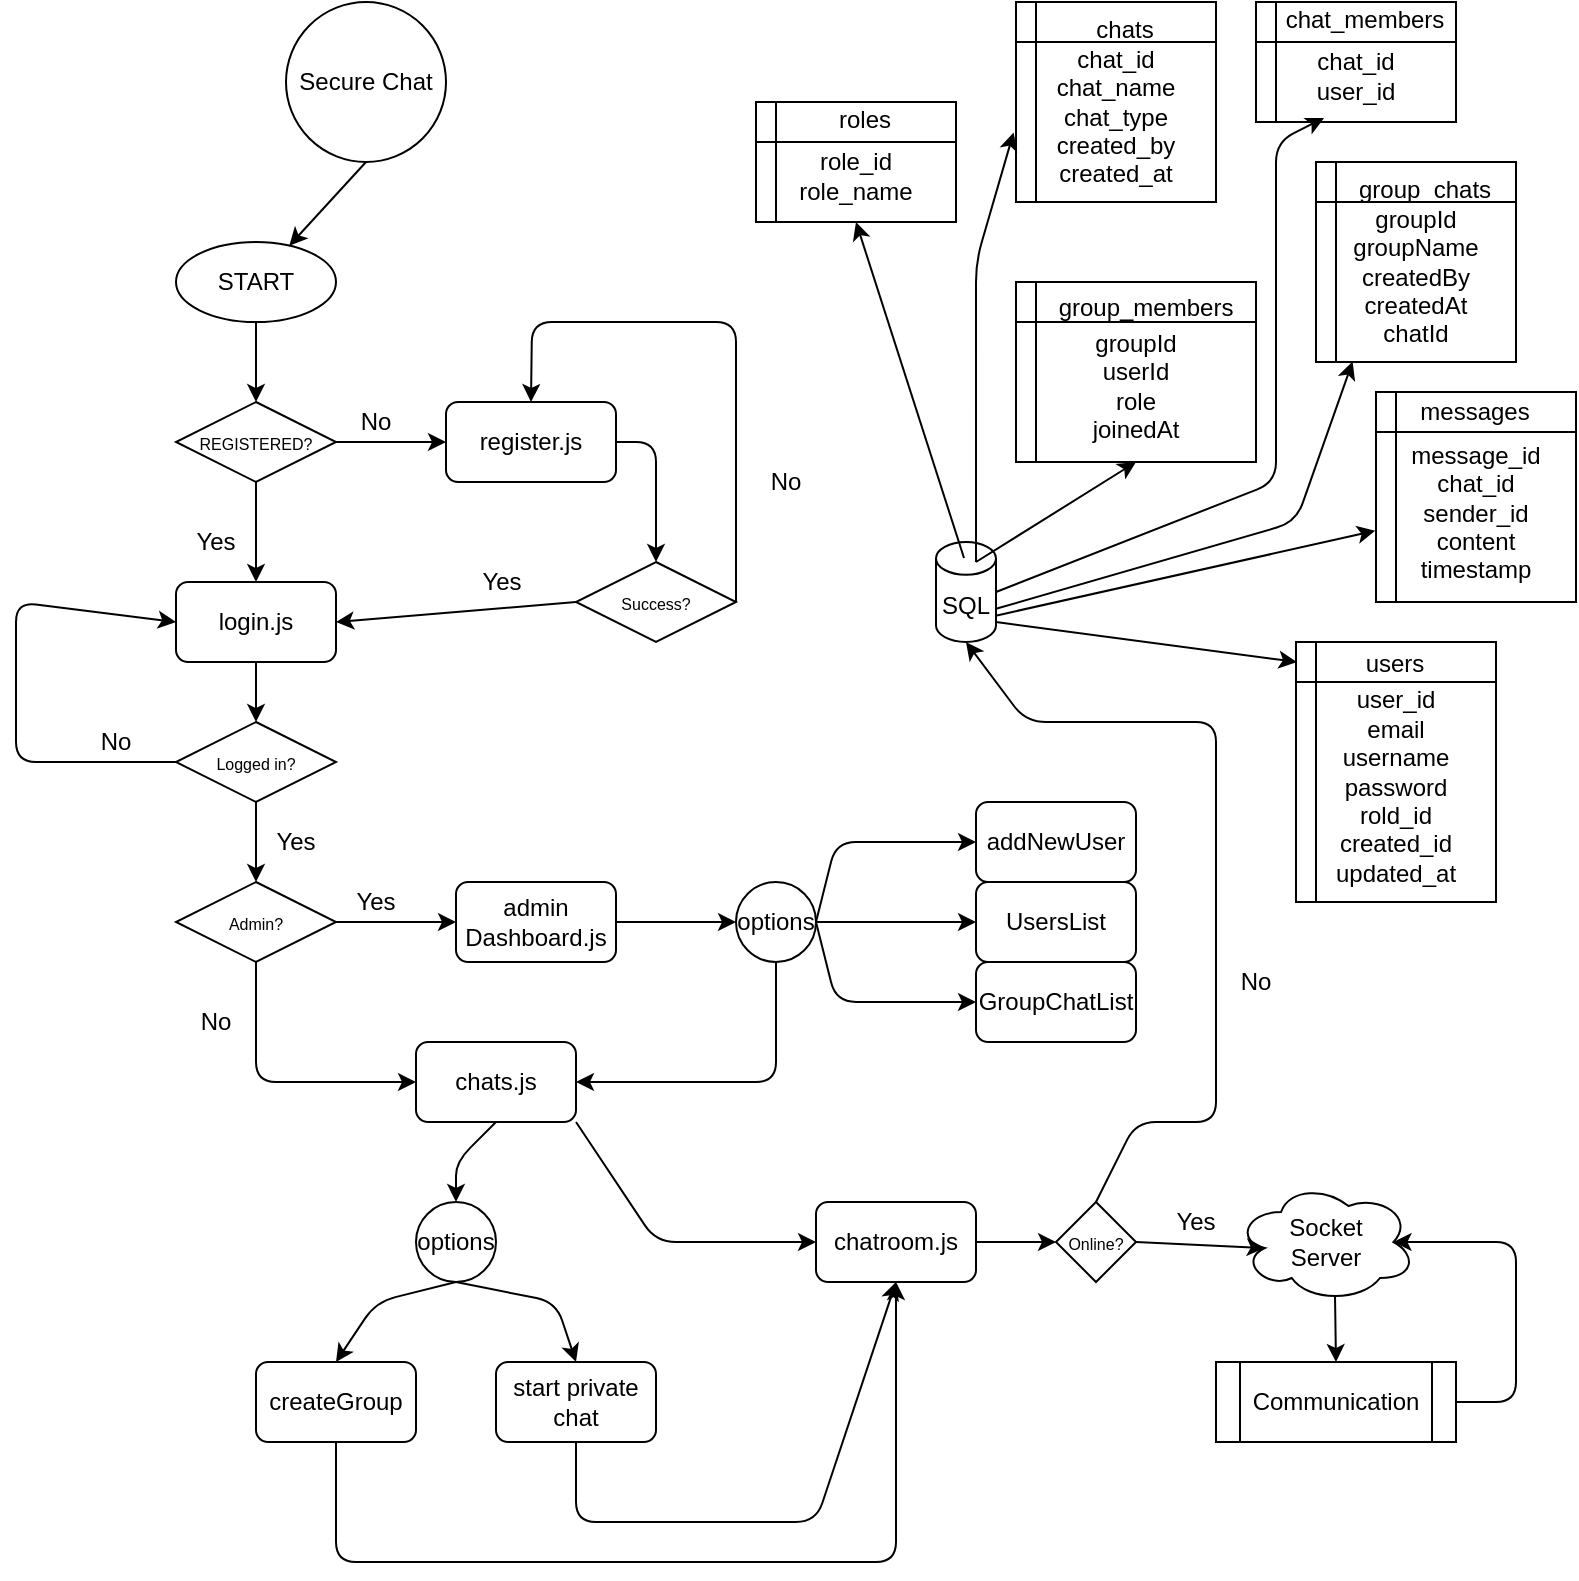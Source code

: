 <mxfile version="13.9.9" type="device"><diagram id="i1kSY2qQdtDIafNW7kZy" name="Page-1"><mxGraphModel dx="1237" dy="985" grid="1" gridSize="10" guides="1" tooltips="1" connect="1" arrows="1" fold="1" page="1" pageScale="1" pageWidth="850" pageHeight="1100" math="0" shadow="0"><root><mxCell id="0"/><mxCell id="1" parent="0"/><mxCell id="FGEFOGsOvFeg54sF_Xz9-1" value="Secure Chat" style="ellipse;whiteSpace=wrap;html=1;aspect=fixed;" vertex="1" parent="1"><mxGeometry x="175" y="40" width="80" height="80" as="geometry"/></mxCell><mxCell id="FGEFOGsOvFeg54sF_Xz9-2" value="" style="endArrow=classic;html=1;exitX=0.5;exitY=1;exitDx=0;exitDy=0;" edge="1" parent="1" source="FGEFOGsOvFeg54sF_Xz9-1" target="FGEFOGsOvFeg54sF_Xz9-3"><mxGeometry width="50" height="50" relative="1" as="geometry"><mxPoint x="160" y="330" as="sourcePoint"/><mxPoint x="160" y="160" as="targetPoint"/></mxGeometry></mxCell><mxCell id="FGEFOGsOvFeg54sF_Xz9-3" value="START" style="ellipse;whiteSpace=wrap;html=1;" vertex="1" parent="1"><mxGeometry x="120" y="160" width="80" height="40" as="geometry"/></mxCell><mxCell id="FGEFOGsOvFeg54sF_Xz9-4" value="&lt;span style=&quot;font-size: 8px&quot;&gt;REGISTERED?&lt;/span&gt;" style="rhombus;whiteSpace=wrap;html=1;" vertex="1" parent="1"><mxGeometry x="120" y="240" width="80" height="40" as="geometry"/></mxCell><mxCell id="FGEFOGsOvFeg54sF_Xz9-5" value="" style="endArrow=classic;html=1;exitX=0.5;exitY=1;exitDx=0;exitDy=0;entryX=0.5;entryY=0;entryDx=0;entryDy=0;" edge="1" parent="1" source="FGEFOGsOvFeg54sF_Xz9-3" target="FGEFOGsOvFeg54sF_Xz9-4"><mxGeometry width="50" height="50" relative="1" as="geometry"><mxPoint x="160" y="330" as="sourcePoint"/><mxPoint x="210" y="280" as="targetPoint"/></mxGeometry></mxCell><mxCell id="FGEFOGsOvFeg54sF_Xz9-6" value="" style="endArrow=classic;html=1;exitX=1;exitY=0.5;exitDx=0;exitDy=0;entryX=0;entryY=0.5;entryDx=0;entryDy=0;" edge="1" parent="1" source="FGEFOGsOvFeg54sF_Xz9-4" target="FGEFOGsOvFeg54sF_Xz9-7"><mxGeometry width="50" height="50" relative="1" as="geometry"><mxPoint x="160" y="330" as="sourcePoint"/><mxPoint x="240" y="260" as="targetPoint"/></mxGeometry></mxCell><mxCell id="FGEFOGsOvFeg54sF_Xz9-7" value="register.js" style="rounded=1;whiteSpace=wrap;html=1;" vertex="1" parent="1"><mxGeometry x="255" y="240" width="85" height="40" as="geometry"/></mxCell><mxCell id="FGEFOGsOvFeg54sF_Xz9-8" value="" style="endArrow=classic;html=1;exitX=0.5;exitY=1;exitDx=0;exitDy=0;entryX=0.5;entryY=0;entryDx=0;entryDy=0;" edge="1" parent="1" source="FGEFOGsOvFeg54sF_Xz9-4" target="FGEFOGsOvFeg54sF_Xz9-9"><mxGeometry width="50" height="50" relative="1" as="geometry"><mxPoint x="160" y="330" as="sourcePoint"/><mxPoint x="160" y="320" as="targetPoint"/></mxGeometry></mxCell><mxCell id="FGEFOGsOvFeg54sF_Xz9-9" value="login.js" style="rounded=1;whiteSpace=wrap;html=1;" vertex="1" parent="1"><mxGeometry x="120" y="330" width="80" height="40" as="geometry"/></mxCell><mxCell id="FGEFOGsOvFeg54sF_Xz9-10" value="&lt;font style=&quot;font-size: 8px&quot;&gt;Logged in?&lt;/font&gt;" style="rhombus;whiteSpace=wrap;html=1;" vertex="1" parent="1"><mxGeometry x="120" y="400" width="80" height="40" as="geometry"/></mxCell><mxCell id="FGEFOGsOvFeg54sF_Xz9-11" value="" style="endArrow=classic;html=1;exitX=0.5;exitY=1;exitDx=0;exitDy=0;entryX=0.5;entryY=0;entryDx=0;entryDy=0;" edge="1" parent="1" source="FGEFOGsOvFeg54sF_Xz9-9" target="FGEFOGsOvFeg54sF_Xz9-10"><mxGeometry width="50" height="50" relative="1" as="geometry"><mxPoint x="260" y="390" as="sourcePoint"/><mxPoint x="310" y="340" as="targetPoint"/></mxGeometry></mxCell><mxCell id="FGEFOGsOvFeg54sF_Xz9-12" value="" style="endArrow=classic;html=1;exitX=1;exitY=0.5;exitDx=0;exitDy=0;entryX=0.5;entryY=0;entryDx=0;entryDy=0;" edge="1" parent="1" source="FGEFOGsOvFeg54sF_Xz9-7" target="FGEFOGsOvFeg54sF_Xz9-13"><mxGeometry width="50" height="50" relative="1" as="geometry"><mxPoint x="380" y="400" as="sourcePoint"/><mxPoint x="430" y="350" as="targetPoint"/><Array as="points"><mxPoint x="360" y="260"/></Array></mxGeometry></mxCell><mxCell id="FGEFOGsOvFeg54sF_Xz9-13" value="&lt;span style=&quot;font-size: 8px&quot;&gt;Success?&lt;/span&gt;" style="rhombus;whiteSpace=wrap;html=1;" vertex="1" parent="1"><mxGeometry x="320" y="320" width="80" height="40" as="geometry"/></mxCell><mxCell id="FGEFOGsOvFeg54sF_Xz9-14" value="" style="endArrow=classic;html=1;exitX=1;exitY=0.5;exitDx=0;exitDy=0;entryX=0.5;entryY=0;entryDx=0;entryDy=0;" edge="1" parent="1" source="FGEFOGsOvFeg54sF_Xz9-13" target="FGEFOGsOvFeg54sF_Xz9-7"><mxGeometry width="50" height="50" relative="1" as="geometry"><mxPoint x="420" y="450" as="sourcePoint"/><mxPoint x="470" y="400" as="targetPoint"/><Array as="points"><mxPoint x="400" y="200"/><mxPoint x="298" y="200"/></Array></mxGeometry></mxCell><mxCell id="FGEFOGsOvFeg54sF_Xz9-15" value="" style="endArrow=classic;html=1;exitX=0;exitY=0.5;exitDx=0;exitDy=0;entryX=1;entryY=0.5;entryDx=0;entryDy=0;" edge="1" parent="1" source="FGEFOGsOvFeg54sF_Xz9-13" target="FGEFOGsOvFeg54sF_Xz9-9"><mxGeometry width="50" height="50" relative="1" as="geometry"><mxPoint x="240" y="365" as="sourcePoint"/><mxPoint x="290" y="315" as="targetPoint"/></mxGeometry></mxCell><mxCell id="FGEFOGsOvFeg54sF_Xz9-16" value="" style="endArrow=classic;html=1;exitX=0;exitY=0.5;exitDx=0;exitDy=0;entryX=0;entryY=0.5;entryDx=0;entryDy=0;" edge="1" parent="1" source="FGEFOGsOvFeg54sF_Xz9-10" target="FGEFOGsOvFeg54sF_Xz9-9"><mxGeometry width="50" height="50" relative="1" as="geometry"><mxPoint x="-40" y="390" as="sourcePoint"/><mxPoint x="10" y="340" as="targetPoint"/><Array as="points"><mxPoint x="40" y="420"/><mxPoint x="40" y="340"/></Array></mxGeometry></mxCell><mxCell id="FGEFOGsOvFeg54sF_Xz9-17" value="" style="endArrow=classic;html=1;exitX=0.5;exitY=1;exitDx=0;exitDy=0;entryX=0.5;entryY=0;entryDx=0;entryDy=0;" edge="1" parent="1" source="FGEFOGsOvFeg54sF_Xz9-10" target="FGEFOGsOvFeg54sF_Xz9-19"><mxGeometry width="50" height="50" relative="1" as="geometry"><mxPoint x="350" y="445" as="sourcePoint"/><mxPoint x="240" y="420" as="targetPoint"/></mxGeometry></mxCell><mxCell id="FGEFOGsOvFeg54sF_Xz9-18" value="chats.js" style="rounded=1;whiteSpace=wrap;html=1;" vertex="1" parent="1"><mxGeometry x="240" y="560" width="80" height="40" as="geometry"/></mxCell><mxCell id="FGEFOGsOvFeg54sF_Xz9-19" value="&lt;span style=&quot;font-size: 8px&quot;&gt;Admin?&lt;/span&gt;" style="rhombus;whiteSpace=wrap;html=1;" vertex="1" parent="1"><mxGeometry x="120" y="480" width="80" height="40" as="geometry"/></mxCell><mxCell id="FGEFOGsOvFeg54sF_Xz9-21" value="admin&lt;br&gt;Dashboard.js" style="rounded=1;whiteSpace=wrap;html=1;" vertex="1" parent="1"><mxGeometry x="260" y="480" width="80" height="40" as="geometry"/></mxCell><mxCell id="FGEFOGsOvFeg54sF_Xz9-22" value="" style="endArrow=classic;html=1;exitX=0.5;exitY=1;exitDx=0;exitDy=0;entryX=0;entryY=0.5;entryDx=0;entryDy=0;" edge="1" parent="1" source="FGEFOGsOvFeg54sF_Xz9-19" target="FGEFOGsOvFeg54sF_Xz9-18"><mxGeometry width="50" height="50" relative="1" as="geometry"><mxPoint x="200" y="580" as="sourcePoint"/><mxPoint x="250" y="530" as="targetPoint"/><Array as="points"><mxPoint x="160" y="580"/></Array></mxGeometry></mxCell><mxCell id="FGEFOGsOvFeg54sF_Xz9-23" value="" style="endArrow=classic;html=1;exitX=1;exitY=0.5;exitDx=0;exitDy=0;entryX=0;entryY=0.5;entryDx=0;entryDy=0;" edge="1" parent="1" source="FGEFOGsOvFeg54sF_Xz9-19" target="FGEFOGsOvFeg54sF_Xz9-21"><mxGeometry width="50" height="50" relative="1" as="geometry"><mxPoint x="310" y="560" as="sourcePoint"/><mxPoint x="360" y="510" as="targetPoint"/></mxGeometry></mxCell><mxCell id="FGEFOGsOvFeg54sF_Xz9-24" value="options" style="ellipse;whiteSpace=wrap;html=1;aspect=fixed;" vertex="1" parent="1"><mxGeometry x="400" y="480" width="40" height="40" as="geometry"/></mxCell><mxCell id="FGEFOGsOvFeg54sF_Xz9-25" value="" style="endArrow=classic;html=1;exitX=1;exitY=0.5;exitDx=0;exitDy=0;entryX=0;entryY=0.5;entryDx=0;entryDy=0;" edge="1" parent="1" source="FGEFOGsOvFeg54sF_Xz9-21" target="FGEFOGsOvFeg54sF_Xz9-24"><mxGeometry width="50" height="50" relative="1" as="geometry"><mxPoint x="400" y="520" as="sourcePoint"/><mxPoint x="450" y="470" as="targetPoint"/></mxGeometry></mxCell><mxCell id="FGEFOGsOvFeg54sF_Xz9-26" value="" style="endArrow=classic;html=1;exitX=0.5;exitY=1;exitDx=0;exitDy=0;entryX=1;entryY=0.5;entryDx=0;entryDy=0;" edge="1" parent="1" source="FGEFOGsOvFeg54sF_Xz9-24" target="FGEFOGsOvFeg54sF_Xz9-18"><mxGeometry width="50" height="50" relative="1" as="geometry"><mxPoint x="500" y="540" as="sourcePoint"/><mxPoint x="390" y="570" as="targetPoint"/><Array as="points"><mxPoint x="420" y="580"/></Array></mxGeometry></mxCell><mxCell id="FGEFOGsOvFeg54sF_Xz9-27" value="addNewUser" style="rounded=1;whiteSpace=wrap;html=1;" vertex="1" parent="1"><mxGeometry x="520" y="440" width="80" height="40" as="geometry"/></mxCell><mxCell id="FGEFOGsOvFeg54sF_Xz9-28" value="UsersList" style="rounded=1;whiteSpace=wrap;html=1;" vertex="1" parent="1"><mxGeometry x="520" y="480" width="80" height="40" as="geometry"/></mxCell><mxCell id="FGEFOGsOvFeg54sF_Xz9-29" value="GroupChatList" style="rounded=1;whiteSpace=wrap;html=1;" vertex="1" parent="1"><mxGeometry x="520" y="520" width="80" height="40" as="geometry"/></mxCell><mxCell id="FGEFOGsOvFeg54sF_Xz9-30" value="" style="endArrow=classic;html=1;exitX=1;exitY=0.5;exitDx=0;exitDy=0;entryX=0;entryY=0.5;entryDx=0;entryDy=0;" edge="1" parent="1" source="FGEFOGsOvFeg54sF_Xz9-24" target="FGEFOGsOvFeg54sF_Xz9-27"><mxGeometry width="50" height="50" relative="1" as="geometry"><mxPoint x="440" y="550" as="sourcePoint"/><mxPoint x="480" y="460" as="targetPoint"/><Array as="points"><mxPoint x="450" y="460"/></Array></mxGeometry></mxCell><mxCell id="FGEFOGsOvFeg54sF_Xz9-31" value="" style="endArrow=classic;html=1;exitX=1;exitY=0.5;exitDx=0;exitDy=0;entryX=0;entryY=0.5;entryDx=0;entryDy=0;" edge="1" parent="1" source="FGEFOGsOvFeg54sF_Xz9-24" target="FGEFOGsOvFeg54sF_Xz9-28"><mxGeometry width="50" height="50" relative="1" as="geometry"><mxPoint x="400" y="540" as="sourcePoint"/><mxPoint x="450" y="490" as="targetPoint"/></mxGeometry></mxCell><mxCell id="FGEFOGsOvFeg54sF_Xz9-32" value="" style="endArrow=classic;html=1;exitX=1;exitY=0.5;exitDx=0;exitDy=0;entryX=0;entryY=0.5;entryDx=0;entryDy=0;" edge="1" parent="1" source="FGEFOGsOvFeg54sF_Xz9-24" target="FGEFOGsOvFeg54sF_Xz9-29"><mxGeometry width="50" height="50" relative="1" as="geometry"><mxPoint x="490" y="650" as="sourcePoint"/><mxPoint x="540" y="600" as="targetPoint"/><Array as="points"><mxPoint x="450" y="540"/></Array></mxGeometry></mxCell><mxCell id="FGEFOGsOvFeg54sF_Xz9-34" value="chatroom.js" style="rounded=1;whiteSpace=wrap;html=1;" vertex="1" parent="1"><mxGeometry x="440" y="640" width="80" height="40" as="geometry"/></mxCell><mxCell id="FGEFOGsOvFeg54sF_Xz9-35" value="createGroup" style="rounded=1;whiteSpace=wrap;html=1;" vertex="1" parent="1"><mxGeometry x="160" y="720" width="80" height="40" as="geometry"/></mxCell><mxCell id="FGEFOGsOvFeg54sF_Xz9-36" value="start private chat" style="rounded=1;whiteSpace=wrap;html=1;" vertex="1" parent="1"><mxGeometry x="280" y="720" width="80" height="40" as="geometry"/></mxCell><mxCell id="FGEFOGsOvFeg54sF_Xz9-37" value="options" style="ellipse;whiteSpace=wrap;html=1;aspect=fixed;" vertex="1" parent="1"><mxGeometry x="240" y="640" width="40" height="40" as="geometry"/></mxCell><mxCell id="FGEFOGsOvFeg54sF_Xz9-38" value="" style="endArrow=classic;html=1;exitX=0.5;exitY=1;exitDx=0;exitDy=0;entryX=0.5;entryY=0;entryDx=0;entryDy=0;" edge="1" parent="1" source="FGEFOGsOvFeg54sF_Xz9-18" target="FGEFOGsOvFeg54sF_Xz9-37"><mxGeometry width="50" height="50" relative="1" as="geometry"><mxPoint x="460" y="640" as="sourcePoint"/><mxPoint x="510" y="590" as="targetPoint"/><Array as="points"><mxPoint x="260" y="620"/></Array></mxGeometry></mxCell><mxCell id="FGEFOGsOvFeg54sF_Xz9-39" value="" style="endArrow=classic;html=1;exitX=0.5;exitY=1;exitDx=0;exitDy=0;entryX=0.5;entryY=0;entryDx=0;entryDy=0;" edge="1" parent="1" source="FGEFOGsOvFeg54sF_Xz9-37" target="FGEFOGsOvFeg54sF_Xz9-35"><mxGeometry width="50" height="50" relative="1" as="geometry"><mxPoint x="520" y="730" as="sourcePoint"/><mxPoint x="570" y="680" as="targetPoint"/><Array as="points"><mxPoint x="220" y="690"/></Array></mxGeometry></mxCell><mxCell id="FGEFOGsOvFeg54sF_Xz9-40" value="" style="endArrow=classic;html=1;exitX=0.5;exitY=1;exitDx=0;exitDy=0;entryX=0.5;entryY=0;entryDx=0;entryDy=0;" edge="1" parent="1" source="FGEFOGsOvFeg54sF_Xz9-37" target="FGEFOGsOvFeg54sF_Xz9-36"><mxGeometry width="50" height="50" relative="1" as="geometry"><mxPoint x="520" y="730" as="sourcePoint"/><mxPoint x="570" y="680" as="targetPoint"/><Array as="points"><mxPoint x="310" y="690"/></Array></mxGeometry></mxCell><mxCell id="FGEFOGsOvFeg54sF_Xz9-41" value="" style="endArrow=classic;html=1;exitX=1;exitY=1;exitDx=0;exitDy=0;entryX=0;entryY=0.5;entryDx=0;entryDy=0;" edge="1" parent="1" source="FGEFOGsOvFeg54sF_Xz9-18" target="FGEFOGsOvFeg54sF_Xz9-34"><mxGeometry width="50" height="50" relative="1" as="geometry"><mxPoint x="520" y="730" as="sourcePoint"/><mxPoint x="570" y="680" as="targetPoint"/><Array as="points"><mxPoint x="360" y="660"/></Array></mxGeometry></mxCell><mxCell id="FGEFOGsOvFeg54sF_Xz9-42" value="Socket &lt;br&gt;Server" style="ellipse;shape=cloud;whiteSpace=wrap;html=1;" vertex="1" parent="1"><mxGeometry x="650" y="630" width="90" height="60" as="geometry"/></mxCell><mxCell id="FGEFOGsOvFeg54sF_Xz9-43" value="" style="endArrow=classic;html=1;exitX=1;exitY=0.5;exitDx=0;exitDy=0;entryX=0;entryY=0.5;entryDx=0;entryDy=0;" edge="1" parent="1" source="FGEFOGsOvFeg54sF_Xz9-34" target="FGEFOGsOvFeg54sF_Xz9-44"><mxGeometry width="50" height="50" relative="1" as="geometry"><mxPoint x="520" y="730" as="sourcePoint"/><mxPoint x="560" y="660" as="targetPoint"/></mxGeometry></mxCell><mxCell id="FGEFOGsOvFeg54sF_Xz9-44" value="&lt;span style=&quot;font-size: 8px&quot;&gt;Online?&lt;/span&gt;" style="rhombus;whiteSpace=wrap;html=1;" vertex="1" parent="1"><mxGeometry x="560" y="640" width="40" height="40" as="geometry"/></mxCell><mxCell id="FGEFOGsOvFeg54sF_Xz9-45" value="" style="endArrow=classic;html=1;exitX=1;exitY=0.5;exitDx=0;exitDy=0;entryX=0.16;entryY=0.55;entryDx=0;entryDy=0;entryPerimeter=0;" edge="1" parent="1" source="FGEFOGsOvFeg54sF_Xz9-44" target="FGEFOGsOvFeg54sF_Xz9-42"><mxGeometry width="50" height="50" relative="1" as="geometry"><mxPoint x="460" y="520" as="sourcePoint"/><mxPoint x="510" y="470" as="targetPoint"/></mxGeometry></mxCell><mxCell id="FGEFOGsOvFeg54sF_Xz9-46" value="" style="endArrow=classic;html=1;exitX=0.5;exitY=0;exitDx=0;exitDy=0;entryX=0.5;entryY=1;entryDx=0;entryDy=0;entryPerimeter=0;" edge="1" parent="1" source="FGEFOGsOvFeg54sF_Xz9-44" target="FGEFOGsOvFeg54sF_Xz9-47"><mxGeometry width="50" height="50" relative="1" as="geometry"><mxPoint x="620" y="800" as="sourcePoint"/><mxPoint x="580" y="720" as="targetPoint"/><Array as="points"><mxPoint x="600" y="600"/><mxPoint x="640" y="600"/><mxPoint x="640" y="400"/><mxPoint x="545" y="400"/></Array></mxGeometry></mxCell><mxCell id="FGEFOGsOvFeg54sF_Xz9-47" value="SQL" style="shape=cylinder3;whiteSpace=wrap;html=1;boundedLbl=1;backgroundOutline=1;size=8.2;" vertex="1" parent="1"><mxGeometry x="500" y="310" width="30" height="50" as="geometry"/></mxCell><mxCell id="FGEFOGsOvFeg54sF_Xz9-48" value="Communication" style="shape=process;whiteSpace=wrap;html=1;backgroundOutline=1;" vertex="1" parent="1"><mxGeometry x="640" y="720" width="120" height="40" as="geometry"/></mxCell><mxCell id="FGEFOGsOvFeg54sF_Xz9-49" value="" style="endArrow=classic;html=1;exitX=0.55;exitY=0.95;exitDx=0;exitDy=0;exitPerimeter=0;entryX=0.5;entryY=0;entryDx=0;entryDy=0;" edge="1" parent="1" source="FGEFOGsOvFeg54sF_Xz9-42" target="FGEFOGsOvFeg54sF_Xz9-48"><mxGeometry width="50" height="50" relative="1" as="geometry"><mxPoint x="540" y="620" as="sourcePoint"/><mxPoint x="590" y="570" as="targetPoint"/></mxGeometry></mxCell><mxCell id="FGEFOGsOvFeg54sF_Xz9-50" value="" style="endArrow=classic;html=1;exitX=1;exitY=0.5;exitDx=0;exitDy=0;entryX=0.875;entryY=0.5;entryDx=0;entryDy=0;entryPerimeter=0;" edge="1" parent="1" source="FGEFOGsOvFeg54sF_Xz9-48" target="FGEFOGsOvFeg54sF_Xz9-42"><mxGeometry width="50" height="50" relative="1" as="geometry"><mxPoint x="540" y="620" as="sourcePoint"/><mxPoint x="590" y="570" as="targetPoint"/><Array as="points"><mxPoint x="790" y="740"/><mxPoint x="790" y="660"/></Array></mxGeometry></mxCell><mxCell id="FGEFOGsOvFeg54sF_Xz9-51" value="Yes&lt;span style=&quot;color: rgba(0 , 0 , 0 , 0) ; font-family: monospace ; font-size: 0px&quot;&gt;%3CmxGraphModel%3E%3Croot%3E%3CmxCell%20id%3D%220%22%2F%3E%3CmxCell%20id%3D%221%22%20parent%3D%220%22%2F%3E%3CmxCell%20id%3D%222%22%20value%3D%22%26lt%3Bspan%20style%3D%26quot%3Bfont-size%3A%208px%26quot%3B%26gt%3BAdmin%3F%26lt%3B%2Fspan%26gt%3B%22%20style%3D%22rhombus%3BwhiteSpace%3Dwrap%3Bhtml%3D1%3B%22%20vertex%3D%221%22%20parent%3D%221%22%3E%3CmxGeometry%20x%3D%22120%22%20y%3D%22480%22%20width%3D%2280%22%20height%3D%2240%22%20as%3D%22geometry%22%2F%3E%3C%2FmxCell%3E%3C%2Froot%3E%3C%2FmxGraphModel%3E&lt;/span&gt;&lt;span style=&quot;color: rgba(0 , 0 , 0 , 0) ; font-family: monospace ; font-size: 0px&quot;&gt;%3CmxGraphModel%3E%3Croot%3E%3CmxCell%20id%3D%220%22%2F%3E%3CmxCell%20id%3D%221%22%20parent%3D%220%22%2F%3E%3CmxCell%20id%3D%222%22%20value%3D%22%26lt%3Bspan%20style%3D%26quot%3Bfont-size%3A%208px%26quot%3B%26gt%3BAdmin%3F%26lt%3B%2Fspan%26gt%3B%22%20style%3D%22rhombus%3BwhiteSpace%3Dwrap%3Bhtml%3D1%3B%22%20vertex%3D%221%22%20parent%3D%221%22%3E%3CmxGeometry%20x%3D%22120%22%20y%3D%22480%22%20width%3D%2280%22%20height%3D%2240%22%20as%3D%22geometry%22%2F%3E%3C%2FmxCell%3E%3C%2Froot%3E%3C%2FmxGraphModel%3E&lt;/span&gt;&lt;span style=&quot;color: rgba(0 , 0 , 0 , 0) ; font-family: monospace ; font-size: 0px&quot;&gt;%3CmxGraphModel%3E%3Croot%3E%3CmxCell%20id%3D%220%22%2F%3E%3CmxCell%20id%3D%221%22%20parent%3D%220%22%2F%3E%3CmxCell%20id%3D%222%22%20value%3D%22%26lt%3Bspan%20style%3D%26quot%3Bfont-size%3A%208px%26quot%3B%26gt%3BAdmin%3F%26lt%3B%2Fspan%26gt%3B%22%20style%3D%22rhombus%3BwhiteSpace%3Dwrap%3Bhtml%3D1%3B%22%20vertex%3D%221%22%20parent%3D%221%22%3E%3CmxGeometry%20x%3D%22120%22%20y%3D%22480%22%20width%3D%2280%22%20height%3D%2240%22%20as%3D%22geometry%22%2F%3E%3C%2FmxCell%3E%3C%2Froot%3E%3C%2FmxGraphModel%3E&lt;/span&gt;" style="text;html=1;strokeColor=none;fillColor=none;align=center;verticalAlign=middle;whiteSpace=wrap;rounded=0;" vertex="1" parent="1"><mxGeometry x="262.5" y="320" width="40" height="20" as="geometry"/></mxCell><mxCell id="FGEFOGsOvFeg54sF_Xz9-52" value="Yes&lt;span style=&quot;color: rgba(0 , 0 , 0 , 0) ; font-family: monospace ; font-size: 0px&quot;&gt;%3CmxGraphModel%3E%3Croot%3E%3CmxCell%20id%3D%220%22%2F%3E%3CmxCell%20id%3D%221%22%20parent%3D%220%22%2F%3E%3CmxCell%20id%3D%222%22%20value%3D%22%26lt%3Bspan%20style%3D%26quot%3Bfont-size%3A%208px%26quot%3B%26gt%3BAdmin%3F%26lt%3B%2Fspan%26gt%3B%22%20style%3D%22rhombus%3BwhiteSpace%3Dwrap%3Bhtml%3D1%3B%22%20vertex%3D%221%22%20parent%3D%221%22%3E%3CmxGeometry%20x%3D%22120%22%20y%3D%22480%22%20width%3D%2280%22%20height%3D%2240%22%20as%3D%22geometry%22%2F%3E%3C%2FmxCell%3E%3C%2Froot%3E%3C%2FmxGraphModel%3E&lt;/span&gt;&lt;span style=&quot;color: rgba(0 , 0 , 0 , 0) ; font-family: monospace ; font-size: 0px&quot;&gt;%3CmxGraphModel%3E%3Croot%3E%3CmxCell%20id%3D%220%22%2F%3E%3CmxCell%20id%3D%221%22%20parent%3D%220%22%2F%3E%3CmxCell%20id%3D%222%22%20value%3D%22%26lt%3Bspan%20style%3D%26quot%3Bfont-size%3A%208px%26quot%3B%26gt%3BAdmin%3F%26lt%3B%2Fspan%26gt%3B%22%20style%3D%22rhombus%3BwhiteSpace%3Dwrap%3Bhtml%3D1%3B%22%20vertex%3D%221%22%20parent%3D%221%22%3E%3CmxGeometry%20x%3D%22120%22%20y%3D%22480%22%20width%3D%2280%22%20height%3D%2240%22%20as%3D%22geometry%22%2F%3E%3C%2FmxCell%3E%3C%2Froot%3E%3C%2FmxGraphModel%3E&lt;/span&gt;&lt;span style=&quot;color: rgba(0 , 0 , 0 , 0) ; font-family: monospace ; font-size: 0px&quot;&gt;%3CmxGraphModel%3E%3Croot%3E%3CmxCell%20id%3D%220%22%2F%3E%3CmxCell%20id%3D%221%22%20parent%3D%220%22%2F%3E%3CmxCell%20id%3D%222%22%20value%3D%22%26lt%3Bspan%20style%3D%26quot%3Bfont-size%3A%208px%26quot%3B%26gt%3BAdmin%3F%26lt%3B%2Fspan%26gt%3B%22%20style%3D%22rhombus%3BwhiteSpace%3Dwrap%3Bhtml%3D1%3B%22%20vertex%3D%221%22%20parent%3D%221%22%3E%3CmxGeometry%20x%3D%22120%22%20y%3D%22480%22%20width%3D%2280%22%20height%3D%2240%22%20as%3D%22geometry%22%2F%3E%3C%2FmxCell%3E%3C%2Froot%3E%3C%2FmxGraphModel%3E&lt;/span&gt;" style="text;html=1;strokeColor=none;fillColor=none;align=center;verticalAlign=middle;whiteSpace=wrap;rounded=0;" vertex="1" parent="1"><mxGeometry x="610" y="640" width="40" height="20" as="geometry"/></mxCell><mxCell id="FGEFOGsOvFeg54sF_Xz9-53" value="Yes&lt;span style=&quot;color: rgba(0 , 0 , 0 , 0) ; font-family: monospace ; font-size: 0px&quot;&gt;%3CmxGraphModel%3E%3Croot%3E%3CmxCell%20id%3D%220%22%2F%3E%3CmxCell%20id%3D%221%22%20parent%3D%220%22%2F%3E%3CmxCell%20id%3D%222%22%20value%3D%22%26lt%3Bspan%20style%3D%26quot%3Bfont-size%3A%208px%26quot%3B%26gt%3BAdmin%3F%26lt%3B%2Fspan%26gt%3B%22%20style%3D%22rhombus%3BwhiteSpace%3Dwrap%3Bhtml%3D1%3B%22%20vertex%3D%221%22%20parent%3D%221%22%3E%3CmxGeometry%20x%3D%22120%22%20y%3D%22480%22%20width%3D%2280%22%20height%3D%2240%22%20as%3D%22geometry%22%2F%3E%3C%2FmxCell%3E%3C%2Froot%3E%3C%2FmxGraphModel%3E&lt;/span&gt;&lt;span style=&quot;color: rgba(0 , 0 , 0 , 0) ; font-family: monospace ; font-size: 0px&quot;&gt;%3CmxGraphModel%3E%3Croot%3E%3CmxCell%20id%3D%220%22%2F%3E%3CmxCell%20id%3D%221%22%20parent%3D%220%22%2F%3E%3CmxCell%20id%3D%222%22%20value%3D%22%26lt%3Bspan%20style%3D%26quot%3Bfont-size%3A%208px%26quot%3B%26gt%3BAdmin%3F%26lt%3B%2Fspan%26gt%3B%22%20style%3D%22rhombus%3BwhiteSpace%3Dwrap%3Bhtml%3D1%3B%22%20vertex%3D%221%22%20parent%3D%221%22%3E%3CmxGeometry%20x%3D%22120%22%20y%3D%22480%22%20width%3D%2280%22%20height%3D%2240%22%20as%3D%22geometry%22%2F%3E%3C%2FmxCell%3E%3C%2Froot%3E%3C%2FmxGraphModel%3E&lt;/span&gt;&lt;span style=&quot;color: rgba(0 , 0 , 0 , 0) ; font-family: monospace ; font-size: 0px&quot;&gt;%3CmxGraphModel%3E%3Croot%3E%3CmxCell%20id%3D%220%22%2F%3E%3CmxCell%20id%3D%221%22%20parent%3D%220%22%2F%3E%3CmxCell%20id%3D%222%22%20value%3D%22%26lt%3Bspan%20style%3D%26quot%3Bfont-size%3A%208px%26quot%3B%26gt%3BAdmin%3F%26lt%3B%2Fspan%26gt%3B%22%20style%3D%22rhombus%3BwhiteSpace%3Dwrap%3Bhtml%3D1%3B%22%20vertex%3D%221%22%20parent%3D%221%22%3E%3CmxGeometry%20x%3D%22120%22%20y%3D%22480%22%20width%3D%2280%22%20height%3D%2240%22%20as%3D%22geometry%22%2F%3E%3C%2FmxCell%3E%3C%2Froot%3E%3C%2FmxGraphModel%3E&lt;/span&gt;" style="text;html=1;strokeColor=none;fillColor=none;align=center;verticalAlign=middle;whiteSpace=wrap;rounded=0;" vertex="1" parent="1"><mxGeometry x="200" y="480" width="40" height="20" as="geometry"/></mxCell><mxCell id="FGEFOGsOvFeg54sF_Xz9-54" value="Yes&lt;span style=&quot;color: rgba(0 , 0 , 0 , 0) ; font-family: monospace ; font-size: 0px&quot;&gt;%3CmxGraphModel%3E%3Croot%3E%3CmxCell%20id%3D%220%22%2F%3E%3CmxCell%20id%3D%221%22%20parent%3D%220%22%2F%3E%3CmxCell%20id%3D%222%22%20value%3D%22%26lt%3Bspan%20style%3D%26quot%3Bfont-size%3A%208px%26quot%3B%26gt%3BAdmin%3F%26lt%3B%2Fspan%26gt%3B%22%20style%3D%22rhombus%3BwhiteSpace%3Dwrap%3Bhtml%3D1%3B%22%20vertex%3D%221%22%20parent%3D%221%22%3E%3CmxGeometry%20x%3D%22120%22%20y%3D%22480%22%20width%3D%2280%22%20height%3D%2240%22%20as%3D%22geometry%22%2F%3E%3C%2FmxCell%3E%3C%2Froot%3E%3C%2FmxGraphModel%3E&lt;/span&gt;&lt;span style=&quot;color: rgba(0 , 0 , 0 , 0) ; font-family: monospace ; font-size: 0px&quot;&gt;%3CmxGraphModel%3E%3Croot%3E%3CmxCell%20id%3D%220%22%2F%3E%3CmxCell%20id%3D%221%22%20parent%3D%220%22%2F%3E%3CmxCell%20id%3D%222%22%20value%3D%22%26lt%3Bspan%20style%3D%26quot%3Bfont-size%3A%208px%26quot%3B%26gt%3BAdmin%3F%26lt%3B%2Fspan%26gt%3B%22%20style%3D%22rhombus%3BwhiteSpace%3Dwrap%3Bhtml%3D1%3B%22%20vertex%3D%221%22%20parent%3D%221%22%3E%3CmxGeometry%20x%3D%22120%22%20y%3D%22480%22%20width%3D%2280%22%20height%3D%2240%22%20as%3D%22geometry%22%2F%3E%3C%2FmxCell%3E%3C%2Froot%3E%3C%2FmxGraphModel%3E&lt;/span&gt;&lt;span style=&quot;color: rgba(0 , 0 , 0 , 0) ; font-family: monospace ; font-size: 0px&quot;&gt;%3CmxGraphModel%3E%3Croot%3E%3CmxCell%20id%3D%220%22%2F%3E%3CmxCell%20id%3D%221%22%20parent%3D%220%22%2F%3E%3CmxCell%20id%3D%222%22%20value%3D%22%26lt%3Bspan%20style%3D%26quot%3Bfont-size%3A%208px%26quot%3B%26gt%3BAdmin%3F%26lt%3B%2Fspan%26gt%3B%22%20style%3D%22rhombus%3BwhiteSpace%3Dwrap%3Bhtml%3D1%3B%22%20vertex%3D%221%22%20parent%3D%221%22%3E%3CmxGeometry%20x%3D%22120%22%20y%3D%22480%22%20width%3D%2280%22%20height%3D%2240%22%20as%3D%22geometry%22%2F%3E%3C%2FmxCell%3E%3C%2Froot%3E%3C%2FmxGraphModel%3E&lt;/span&gt;" style="text;html=1;strokeColor=none;fillColor=none;align=center;verticalAlign=middle;whiteSpace=wrap;rounded=0;" vertex="1" parent="1"><mxGeometry x="160" y="450" width="40" height="20" as="geometry"/></mxCell><mxCell id="FGEFOGsOvFeg54sF_Xz9-55" value="Yes&lt;span style=&quot;color: rgba(0 , 0 , 0 , 0) ; font-family: monospace ; font-size: 0px&quot;&gt;%3CmxGraphModel%3E%3Croot%3E%3CmxCell%20id%3D%220%22%2F%3E%3CmxCell%20id%3D%221%22%20parent%3D%220%22%2F%3E%3CmxCell%20id%3D%222%22%20value%3D%22%26lt%3Bspan%20style%3D%26quot%3Bfont-size%3A%208px%26quot%3B%26gt%3BAdmin%3F%26lt%3B%2Fspan%26gt%3B%22%20style%3D%22rhombus%3BwhiteSpace%3Dwrap%3Bhtml%3D1%3B%22%20vertex%3D%221%22%20parent%3D%221%22%3E%3CmxGeometry%20x%3D%22120%22%20y%3D%22480%22%20width%3D%2280%22%20height%3D%2240%22%20as%3D%22geometry%22%2F%3E%3C%2FmxCell%3E%3C%2Froot%3E%3C%2FmxGraphModel%3E&lt;/span&gt;&lt;span style=&quot;color: rgba(0 , 0 , 0 , 0) ; font-family: monospace ; font-size: 0px&quot;&gt;%3CmxGraphModel%3E%3Croot%3E%3CmxCell%20id%3D%220%22%2F%3E%3CmxCell%20id%3D%221%22%20parent%3D%220%22%2F%3E%3CmxCell%20id%3D%222%22%20value%3D%22%26lt%3Bspan%20style%3D%26quot%3Bfont-size%3A%208px%26quot%3B%26gt%3BAdmin%3F%26lt%3B%2Fspan%26gt%3B%22%20style%3D%22rhombus%3BwhiteSpace%3Dwrap%3Bhtml%3D1%3B%22%20vertex%3D%221%22%20parent%3D%221%22%3E%3CmxGeometry%20x%3D%22120%22%20y%3D%22480%22%20width%3D%2280%22%20height%3D%2240%22%20as%3D%22geometry%22%2F%3E%3C%2FmxCell%3E%3C%2Froot%3E%3C%2FmxGraphModel%3E&lt;/span&gt;&lt;span style=&quot;color: rgba(0 , 0 , 0 , 0) ; font-family: monospace ; font-size: 0px&quot;&gt;%3CmxGraphModel%3E%3Croot%3E%3CmxCell%20id%3D%220%22%2F%3E%3CmxCell%20id%3D%221%22%20parent%3D%220%22%2F%3E%3CmxCell%20id%3D%222%22%20value%3D%22%26lt%3Bspan%20style%3D%26quot%3Bfont-size%3A%208px%26quot%3B%26gt%3BAdmin%3F%26lt%3B%2Fspan%26gt%3B%22%20style%3D%22rhombus%3BwhiteSpace%3Dwrap%3Bhtml%3D1%3B%22%20vertex%3D%221%22%20parent%3D%221%22%3E%3CmxGeometry%20x%3D%22120%22%20y%3D%22480%22%20width%3D%2280%22%20height%3D%2240%22%20as%3D%22geometry%22%2F%3E%3C%2FmxCell%3E%3C%2Froot%3E%3C%2FmxGraphModel%3E&lt;/span&gt;" style="text;html=1;strokeColor=none;fillColor=none;align=center;verticalAlign=middle;whiteSpace=wrap;rounded=0;" vertex="1" parent="1"><mxGeometry x="120" y="300" width="40" height="20" as="geometry"/></mxCell><mxCell id="FGEFOGsOvFeg54sF_Xz9-56" value="No" style="text;html=1;strokeColor=none;fillColor=none;align=center;verticalAlign=middle;whiteSpace=wrap;rounded=0;" vertex="1" parent="1"><mxGeometry x="405" y="270" width="40" height="20" as="geometry"/></mxCell><mxCell id="FGEFOGsOvFeg54sF_Xz9-59" value="No" style="text;html=1;strokeColor=none;fillColor=none;align=center;verticalAlign=middle;whiteSpace=wrap;rounded=0;" vertex="1" parent="1"><mxGeometry x="640" y="520" width="40" height="20" as="geometry"/></mxCell><mxCell id="FGEFOGsOvFeg54sF_Xz9-60" value="No" style="text;html=1;strokeColor=none;fillColor=none;align=center;verticalAlign=middle;whiteSpace=wrap;rounded=0;" vertex="1" parent="1"><mxGeometry x="120" y="540" width="40" height="20" as="geometry"/></mxCell><mxCell id="FGEFOGsOvFeg54sF_Xz9-61" value="No" style="text;html=1;strokeColor=none;fillColor=none;align=center;verticalAlign=middle;whiteSpace=wrap;rounded=0;" vertex="1" parent="1"><mxGeometry x="200" y="240" width="40" height="20" as="geometry"/></mxCell><mxCell id="FGEFOGsOvFeg54sF_Xz9-62" value="No" style="text;html=1;strokeColor=none;fillColor=none;align=center;verticalAlign=middle;whiteSpace=wrap;rounded=0;" vertex="1" parent="1"><mxGeometry x="70" y="400" width="40" height="20" as="geometry"/></mxCell><mxCell id="FGEFOGsOvFeg54sF_Xz9-64" value="" style="endArrow=classic;html=1;entryX=0.5;entryY=1;entryDx=0;entryDy=0;exitX=0.5;exitY=1;exitDx=0;exitDy=0;" edge="1" parent="1" source="FGEFOGsOvFeg54sF_Xz9-36" target="FGEFOGsOvFeg54sF_Xz9-34"><mxGeometry width="50" height="50" relative="1" as="geometry"><mxPoint x="410" y="765" as="sourcePoint"/><mxPoint x="460" y="715" as="targetPoint"/><Array as="points"><mxPoint x="320" y="800"/><mxPoint x="440" y="800"/></Array></mxGeometry></mxCell><mxCell id="FGEFOGsOvFeg54sF_Xz9-65" value="" style="endArrow=classic;html=1;exitX=0.5;exitY=1;exitDx=0;exitDy=0;entryX=0.5;entryY=1;entryDx=0;entryDy=0;" edge="1" parent="1" source="FGEFOGsOvFeg54sF_Xz9-35" target="FGEFOGsOvFeg54sF_Xz9-34"><mxGeometry width="50" height="50" relative="1" as="geometry"><mxPoint x="320" y="840" as="sourcePoint"/><mxPoint x="370" y="790" as="targetPoint"/><Array as="points"><mxPoint x="200" y="820"/><mxPoint x="480" y="820"/></Array></mxGeometry></mxCell><mxCell id="FGEFOGsOvFeg54sF_Xz9-68" value="" style="group" vertex="1" connectable="0" parent="1"><mxGeometry x="660" y="40" width="100" height="60" as="geometry"/></mxCell><mxCell id="FGEFOGsOvFeg54sF_Xz9-66" value="&lt;br&gt;chat_id&lt;br&gt;user_id" style="shape=internalStorage;whiteSpace=wrap;html=1;backgroundOutline=1;dx=10;dy=20;" vertex="1" parent="FGEFOGsOvFeg54sF_Xz9-68"><mxGeometry width="100" height="60" as="geometry"/></mxCell><mxCell id="FGEFOGsOvFeg54sF_Xz9-67" value="chat_members" style="text;html=1;strokeColor=none;fillColor=none;align=center;verticalAlign=middle;whiteSpace=wrap;rounded=0;" vertex="1" parent="FGEFOGsOvFeg54sF_Xz9-68"><mxGeometry x="37.5" width="33.333" height="17.143" as="geometry"/></mxCell><mxCell id="FGEFOGsOvFeg54sF_Xz9-69" value="" style="group" vertex="1" connectable="0" parent="1"><mxGeometry x="540" y="40" width="100" height="100" as="geometry"/></mxCell><mxCell id="FGEFOGsOvFeg54sF_Xz9-70" value="&lt;br&gt;chat_id&lt;br&gt;chat_name&lt;br&gt;chat_type&lt;br&gt;created_by&lt;br&gt;created_at" style="shape=internalStorage;whiteSpace=wrap;html=1;backgroundOutline=1;dx=10;dy=20;" vertex="1" parent="FGEFOGsOvFeg54sF_Xz9-69"><mxGeometry width="100" height="100" as="geometry"/></mxCell><mxCell id="FGEFOGsOvFeg54sF_Xz9-71" value="chats" style="text;html=1;strokeColor=none;fillColor=none;align=center;verticalAlign=middle;whiteSpace=wrap;rounded=0;" vertex="1" parent="FGEFOGsOvFeg54sF_Xz9-69"><mxGeometry x="37.5" width="33.333" height="28.571" as="geometry"/></mxCell><mxCell id="FGEFOGsOvFeg54sF_Xz9-72" value="" style="group" vertex="1" connectable="0" parent="1"><mxGeometry x="690" y="120" width="100" height="100" as="geometry"/></mxCell><mxCell id="FGEFOGsOvFeg54sF_Xz9-73" value="&lt;br&gt;groupId&lt;br&gt;groupName&lt;br&gt;createdBy&lt;br&gt;createdAt&lt;br&gt;chatId" style="shape=internalStorage;whiteSpace=wrap;html=1;backgroundOutline=1;dx=10;dy=20;" vertex="1" parent="FGEFOGsOvFeg54sF_Xz9-72"><mxGeometry width="100" height="100.0" as="geometry"/></mxCell><mxCell id="FGEFOGsOvFeg54sF_Xz9-74" value="group_chats" style="text;html=1;strokeColor=none;fillColor=none;align=center;verticalAlign=middle;whiteSpace=wrap;rounded=0;" vertex="1" parent="FGEFOGsOvFeg54sF_Xz9-72"><mxGeometry x="37.5" width="33.333" height="28.571" as="geometry"/></mxCell><mxCell id="FGEFOGsOvFeg54sF_Xz9-75" value="" style="group" vertex="1" connectable="0" parent="1"><mxGeometry x="540" y="180" width="120" height="90" as="geometry"/></mxCell><mxCell id="FGEFOGsOvFeg54sF_Xz9-76" value="&lt;br&gt;groupId&lt;br&gt;userId&lt;br&gt;role&lt;br&gt;joinedAt" style="shape=internalStorage;whiteSpace=wrap;html=1;backgroundOutline=1;dx=10;dy=20;" vertex="1" parent="FGEFOGsOvFeg54sF_Xz9-75"><mxGeometry width="120" height="90" as="geometry"/></mxCell><mxCell id="FGEFOGsOvFeg54sF_Xz9-77" value="group_members" style="text;html=1;strokeColor=none;fillColor=none;align=center;verticalAlign=middle;whiteSpace=wrap;rounded=0;" vertex="1" parent="FGEFOGsOvFeg54sF_Xz9-75"><mxGeometry x="45" width="40" height="25.714" as="geometry"/></mxCell><mxCell id="FGEFOGsOvFeg54sF_Xz9-78" value="" style="group" vertex="1" connectable="0" parent="1"><mxGeometry x="720" y="235" width="100" height="105" as="geometry"/></mxCell><mxCell id="FGEFOGsOvFeg54sF_Xz9-79" value="&lt;br&gt;message_id&lt;br&gt;chat_id&lt;br&gt;sender_id&lt;br&gt;content&lt;br&gt;timestamp" style="shape=internalStorage;whiteSpace=wrap;html=1;backgroundOutline=1;dx=10;dy=20;" vertex="1" parent="FGEFOGsOvFeg54sF_Xz9-78"><mxGeometry width="100" height="105.0" as="geometry"/></mxCell><mxCell id="FGEFOGsOvFeg54sF_Xz9-80" value="messages" style="text;html=1;strokeColor=none;fillColor=none;align=center;verticalAlign=middle;whiteSpace=wrap;rounded=0;" vertex="1" parent="FGEFOGsOvFeg54sF_Xz9-78"><mxGeometry x="33.33" y="-5" width="33.333" height="30.0" as="geometry"/></mxCell><mxCell id="FGEFOGsOvFeg54sF_Xz9-84" value="" style="group" vertex="1" connectable="0" parent="1"><mxGeometry x="410" y="90" width="100" height="60" as="geometry"/></mxCell><mxCell id="FGEFOGsOvFeg54sF_Xz9-85" value="&lt;br&gt;role_id&lt;br&gt;role_name" style="shape=internalStorage;whiteSpace=wrap;html=1;backgroundOutline=1;dx=10;dy=20;" vertex="1" parent="FGEFOGsOvFeg54sF_Xz9-84"><mxGeometry width="100" height="60" as="geometry"/></mxCell><mxCell id="FGEFOGsOvFeg54sF_Xz9-86" value="roles" style="text;html=1;strokeColor=none;fillColor=none;align=center;verticalAlign=middle;whiteSpace=wrap;rounded=0;" vertex="1" parent="FGEFOGsOvFeg54sF_Xz9-84"><mxGeometry x="37.5" width="33.333" height="17.143" as="geometry"/></mxCell><mxCell id="FGEFOGsOvFeg54sF_Xz9-87" value="" style="group" vertex="1" connectable="0" parent="1"><mxGeometry x="680" y="360" width="100" height="150" as="geometry"/></mxCell><mxCell id="FGEFOGsOvFeg54sF_Xz9-88" value="&lt;br&gt;user_id&lt;br&gt;email&lt;br&gt;username&lt;br&gt;password&lt;br&gt;rold_id&lt;br&gt;created_id&lt;br&gt;updated_at" style="shape=internalStorage;whiteSpace=wrap;html=1;backgroundOutline=1;dx=10;dy=20;" vertex="1" parent="FGEFOGsOvFeg54sF_Xz9-87"><mxGeometry width="100" height="130" as="geometry"/></mxCell><mxCell id="FGEFOGsOvFeg54sF_Xz9-89" value="users" style="text;html=1;strokeColor=none;fillColor=none;align=center;verticalAlign=middle;whiteSpace=wrap;rounded=0;" vertex="1" parent="FGEFOGsOvFeg54sF_Xz9-87"><mxGeometry x="33.33" y="-10" width="33.333" height="42.857" as="geometry"/></mxCell><mxCell id="FGEFOGsOvFeg54sF_Xz9-91" value="" style="endArrow=classic;html=1;exitX=0.467;exitY=0.16;exitDx=0;exitDy=0;exitPerimeter=0;entryX=0.5;entryY=1;entryDx=0;entryDy=0;" edge="1" parent="1" source="FGEFOGsOvFeg54sF_Xz9-47" target="FGEFOGsOvFeg54sF_Xz9-85"><mxGeometry width="50" height="50" relative="1" as="geometry"><mxPoint x="630" y="380" as="sourcePoint"/><mxPoint x="680" y="330" as="targetPoint"/></mxGeometry></mxCell><mxCell id="FGEFOGsOvFeg54sF_Xz9-92" value="" style="endArrow=classic;html=1;exitX=0.667;exitY=0.2;exitDx=0;exitDy=0;exitPerimeter=0;entryX=-0.012;entryY=0.652;entryDx=0;entryDy=0;entryPerimeter=0;" edge="1" parent="1" source="FGEFOGsOvFeg54sF_Xz9-47" target="FGEFOGsOvFeg54sF_Xz9-70"><mxGeometry width="50" height="50" relative="1" as="geometry"><mxPoint x="630" y="380" as="sourcePoint"/><mxPoint x="680" y="330" as="targetPoint"/><Array as="points"><mxPoint x="520" y="170"/></Array></mxGeometry></mxCell><mxCell id="FGEFOGsOvFeg54sF_Xz9-93" value="" style="endArrow=classic;html=1;entryX=0.5;entryY=1;entryDx=0;entryDy=0;" edge="1" parent="1" target="FGEFOGsOvFeg54sF_Xz9-76"><mxGeometry width="50" height="50" relative="1" as="geometry"><mxPoint x="520" y="320" as="sourcePoint"/><mxPoint x="680" y="330" as="targetPoint"/></mxGeometry></mxCell><mxCell id="FGEFOGsOvFeg54sF_Xz9-94" value="" style="endArrow=classic;html=1;exitX=1;exitY=0.5;exitDx=0;exitDy=0;exitPerimeter=0;entryX=0.34;entryY=0.967;entryDx=0;entryDy=0;entryPerimeter=0;" edge="1" parent="1" source="FGEFOGsOvFeg54sF_Xz9-47" target="FGEFOGsOvFeg54sF_Xz9-66"><mxGeometry width="50" height="50" relative="1" as="geometry"><mxPoint x="630" y="380" as="sourcePoint"/><mxPoint x="680" y="330" as="targetPoint"/><Array as="points"><mxPoint x="670" y="280"/><mxPoint x="670" y="110"/></Array></mxGeometry></mxCell><mxCell id="FGEFOGsOvFeg54sF_Xz9-95" value="" style="endArrow=classic;html=1;exitX=1;exitY=0;exitDx=0;exitDy=33.4;exitPerimeter=0;entryX=0.183;entryY=0.998;entryDx=0;entryDy=0;entryPerimeter=0;" edge="1" parent="1" source="FGEFOGsOvFeg54sF_Xz9-47" target="FGEFOGsOvFeg54sF_Xz9-73"><mxGeometry width="50" height="50" relative="1" as="geometry"><mxPoint x="530" y="300" as="sourcePoint"/><mxPoint x="580" y="250" as="targetPoint"/><Array as="points"><mxPoint x="680" y="300"/></Array></mxGeometry></mxCell><mxCell id="FGEFOGsOvFeg54sF_Xz9-96" value="" style="endArrow=classic;html=1;exitX=1.015;exitY=0.734;exitDx=0;exitDy=0;exitPerimeter=0;entryX=-0.004;entryY=0.661;entryDx=0;entryDy=0;entryPerimeter=0;" edge="1" parent="1" source="FGEFOGsOvFeg54sF_Xz9-47" target="FGEFOGsOvFeg54sF_Xz9-79"><mxGeometry width="50" height="50" relative="1" as="geometry"><mxPoint x="570" y="300" as="sourcePoint"/><mxPoint x="620" y="250" as="targetPoint"/></mxGeometry></mxCell><mxCell id="FGEFOGsOvFeg54sF_Xz9-97" value="" style="endArrow=classic;html=1;entryX=0.004;entryY=0.077;entryDx=0;entryDy=0;entryPerimeter=0;" edge="1" parent="1" target="FGEFOGsOvFeg54sF_Xz9-88"><mxGeometry width="50" height="50" relative="1" as="geometry"><mxPoint x="530" y="350" as="sourcePoint"/><mxPoint x="620" y="250" as="targetPoint"/></mxGeometry></mxCell></root></mxGraphModel></diagram></mxfile>